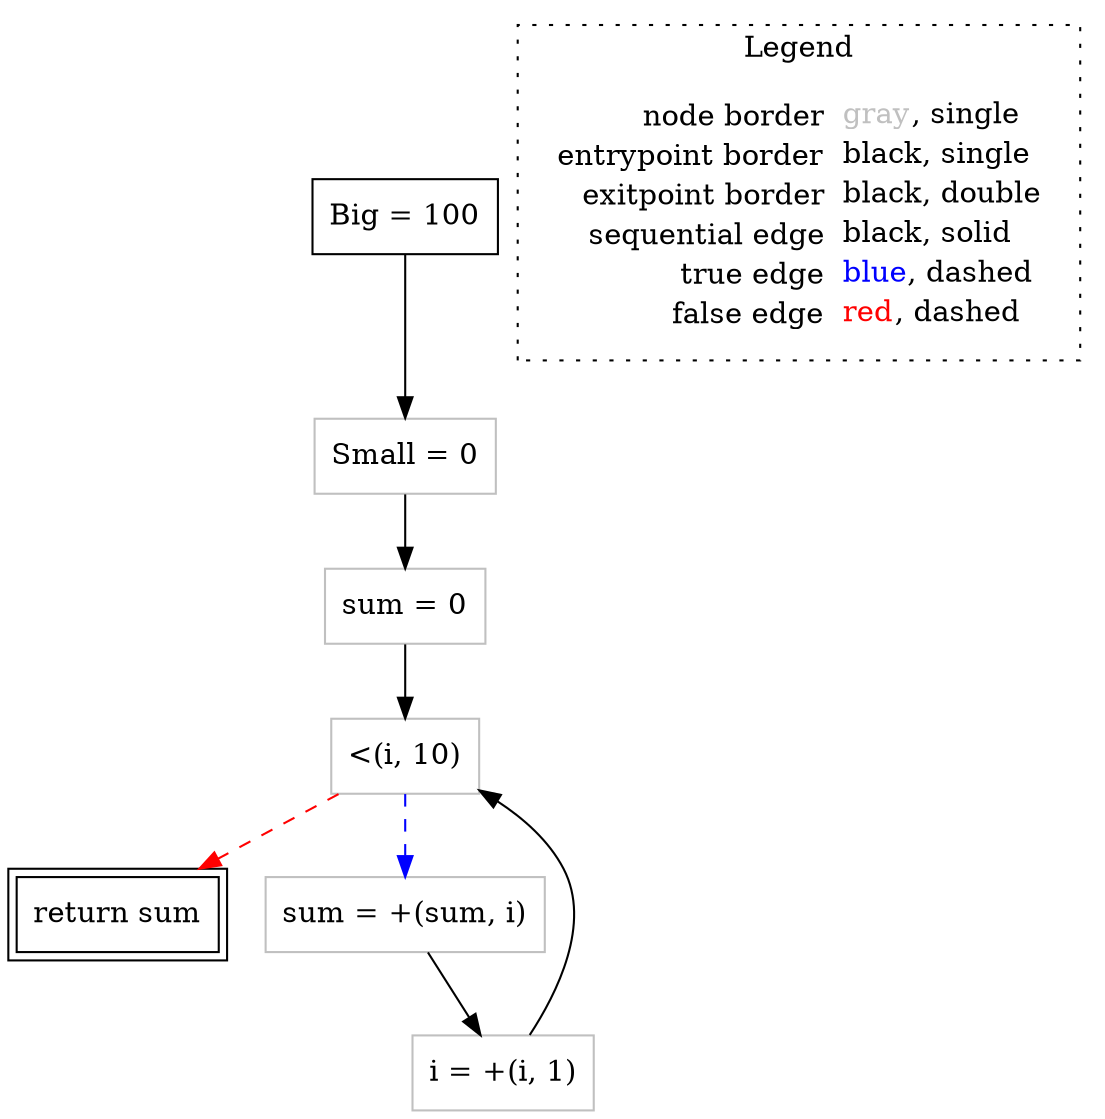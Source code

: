 digraph {
	"node0" [shape="rect",color="black",label=<Big = 100>];
	"node1" [shape="rect",color="gray",label=<&lt;(i, 10)>];
	"node2" [shape="rect",color="black",peripheries="2",label=<return sum>];
	"node3" [shape="rect",color="gray",label=<i = +(i, 1)>];
	"node4" [shape="rect",color="gray",label=<Small = 0>];
	"node5" [shape="rect",color="gray",label=<sum = +(sum, i)>];
	"node6" [shape="rect",color="gray",label=<sum = 0>];
	"node0" -> "node4" [color="black"];
	"node1" -> "node2" [color="red",style="dashed"];
	"node1" -> "node5" [color="blue",style="dashed"];
	"node3" -> "node1" [color="black"];
	"node4" -> "node6" [color="black"];
	"node5" -> "node3" [color="black"];
	"node6" -> "node1" [color="black"];
subgraph cluster_legend {
	label="Legend";
	style=dotted;
	node [shape=plaintext];
	"legend" [label=<<table border="0" cellpadding="2" cellspacing="0" cellborder="0"><tr><td align="right">node border&nbsp;</td><td align="left"><font color="gray">gray</font>, single</td></tr><tr><td align="right">entrypoint border&nbsp;</td><td align="left"><font color="black">black</font>, single</td></tr><tr><td align="right">exitpoint border&nbsp;</td><td align="left"><font color="black">black</font>, double</td></tr><tr><td align="right">sequential edge&nbsp;</td><td align="left"><font color="black">black</font>, solid</td></tr><tr><td align="right">true edge&nbsp;</td><td align="left"><font color="blue">blue</font>, dashed</td></tr><tr><td align="right">false edge&nbsp;</td><td align="left"><font color="red">red</font>, dashed</td></tr></table>>];
}

}
